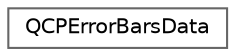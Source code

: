 digraph "Graphical Class Hierarchy"
{
 // LATEX_PDF_SIZE
  bgcolor="transparent";
  edge [fontname=Helvetica,fontsize=10,labelfontname=Helvetica,labelfontsize=10];
  node [fontname=Helvetica,fontsize=10,shape=box,height=0.2,width=0.4];
  rankdir="LR";
  Node0 [id="Node000000",label="QCPErrorBarsData",height=0.2,width=0.4,color="grey40", fillcolor="white", style="filled",URL="$d5/dcb/classQCPErrorBarsData.html",tooltip=" "];
}
